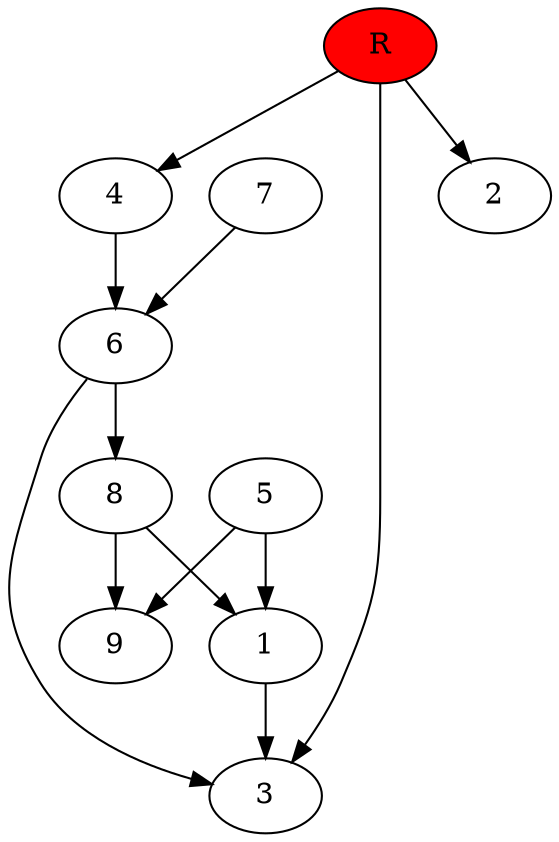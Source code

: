 digraph prb50071 {
	1
	2
	3
	4
	5
	6
	7
	8
	R [fillcolor="#ff0000" style=filled]
	1 -> 3
	4 -> 6
	5 -> 1
	5 -> 9
	6 -> 3
	6 -> 8
	7 -> 6
	8 -> 1
	8 -> 9
	R -> 2
	R -> 3
	R -> 4
}
